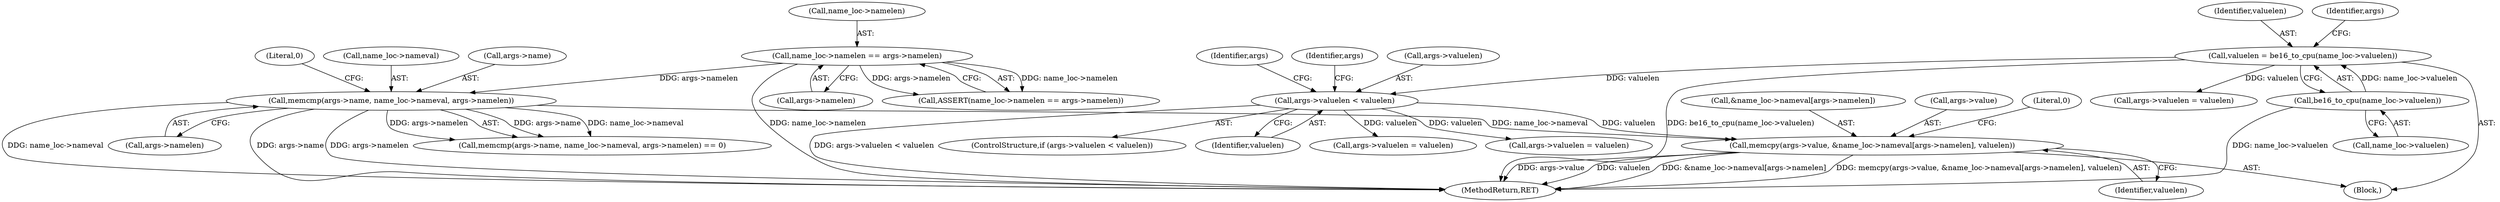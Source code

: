 digraph "0_linux_8275cdd0e7ac550dcce2b3ef6d2fb3b808c1ae59_5@API" {
"1000224" [label="(Call,memcpy(args->value, &name_loc->nameval[args->namelen], valuelen))"];
"1000173" [label="(Call,memcmp(args->name, name_loc->nameval, args->namelen))"];
"1000164" [label="(Call,name_loc->namelen == args->namelen)"];
"1000205" [label="(Call,args->valuelen < valuelen)"];
"1000184" [label="(Call,valuelen = be16_to_cpu(name_loc->valuelen))"];
"1000186" [label="(Call,be16_to_cpu(name_loc->valuelen))"];
"1000209" [label="(Identifier,valuelen)"];
"1000224" [label="(Call,memcpy(args->value, &name_loc->nameval[args->namelen], valuelen))"];
"1000173" [label="(Call,memcmp(args->name, name_loc->nameval, args->namelen))"];
"1000204" [label="(ControlStructure,if (args->valuelen < valuelen))"];
"1000177" [label="(Call,name_loc->nameval)"];
"1000168" [label="(Call,args->namelen)"];
"1000186" [label="(Call,be16_to_cpu(name_loc->valuelen))"];
"1000184" [label="(Call,valuelen = be16_to_cpu(name_loc->valuelen))"];
"1000155" [label="(Block,)"];
"1000164" [label="(Call,name_loc->namelen == args->namelen)"];
"1000174" [label="(Call,args->name)"];
"1000219" [label="(Call,args->valuelen = valuelen)"];
"1000187" [label="(Call,name_loc->valuelen)"];
"1000211" [label="(Call,args->valuelen = valuelen)"];
"1000327" [label="(Literal,0)"];
"1000183" [label="(Literal,0)"];
"1000197" [label="(Call,args->valuelen = valuelen)"];
"1000205" [label="(Call,args->valuelen < valuelen)"];
"1000236" [label="(Identifier,valuelen)"];
"1000328" [label="(MethodReturn,RET)"];
"1000213" [label="(Identifier,args)"];
"1000221" [label="(Identifier,args)"];
"1000206" [label="(Call,args->valuelen)"];
"1000180" [label="(Call,args->namelen)"];
"1000163" [label="(Call,ASSERT(name_loc->namelen == args->namelen))"];
"1000228" [label="(Call,&name_loc->nameval[args->namelen])"];
"1000225" [label="(Call,args->value)"];
"1000172" [label="(Call,memcmp(args->name, name_loc->nameval, args->namelen) == 0)"];
"1000193" [label="(Identifier,args)"];
"1000185" [label="(Identifier,valuelen)"];
"1000165" [label="(Call,name_loc->namelen)"];
"1000224" -> "1000155"  [label="AST: "];
"1000224" -> "1000236"  [label="CFG: "];
"1000225" -> "1000224"  [label="AST: "];
"1000228" -> "1000224"  [label="AST: "];
"1000236" -> "1000224"  [label="AST: "];
"1000327" -> "1000224"  [label="CFG: "];
"1000224" -> "1000328"  [label="DDG: args->value"];
"1000224" -> "1000328"  [label="DDG: valuelen"];
"1000224" -> "1000328"  [label="DDG: &name_loc->nameval[args->namelen]"];
"1000224" -> "1000328"  [label="DDG: memcpy(args->value, &name_loc->nameval[args->namelen], valuelen)"];
"1000173" -> "1000224"  [label="DDG: name_loc->nameval"];
"1000205" -> "1000224"  [label="DDG: valuelen"];
"1000173" -> "1000172"  [label="AST: "];
"1000173" -> "1000180"  [label="CFG: "];
"1000174" -> "1000173"  [label="AST: "];
"1000177" -> "1000173"  [label="AST: "];
"1000180" -> "1000173"  [label="AST: "];
"1000183" -> "1000173"  [label="CFG: "];
"1000173" -> "1000328"  [label="DDG: args->namelen"];
"1000173" -> "1000328"  [label="DDG: name_loc->nameval"];
"1000173" -> "1000328"  [label="DDG: args->name"];
"1000173" -> "1000172"  [label="DDG: args->name"];
"1000173" -> "1000172"  [label="DDG: name_loc->nameval"];
"1000173" -> "1000172"  [label="DDG: args->namelen"];
"1000164" -> "1000173"  [label="DDG: args->namelen"];
"1000164" -> "1000163"  [label="AST: "];
"1000164" -> "1000168"  [label="CFG: "];
"1000165" -> "1000164"  [label="AST: "];
"1000168" -> "1000164"  [label="AST: "];
"1000163" -> "1000164"  [label="CFG: "];
"1000164" -> "1000328"  [label="DDG: name_loc->namelen"];
"1000164" -> "1000163"  [label="DDG: name_loc->namelen"];
"1000164" -> "1000163"  [label="DDG: args->namelen"];
"1000205" -> "1000204"  [label="AST: "];
"1000205" -> "1000209"  [label="CFG: "];
"1000206" -> "1000205"  [label="AST: "];
"1000209" -> "1000205"  [label="AST: "];
"1000213" -> "1000205"  [label="CFG: "];
"1000221" -> "1000205"  [label="CFG: "];
"1000205" -> "1000328"  [label="DDG: args->valuelen < valuelen"];
"1000184" -> "1000205"  [label="DDG: valuelen"];
"1000205" -> "1000211"  [label="DDG: valuelen"];
"1000205" -> "1000219"  [label="DDG: valuelen"];
"1000184" -> "1000155"  [label="AST: "];
"1000184" -> "1000186"  [label="CFG: "];
"1000185" -> "1000184"  [label="AST: "];
"1000186" -> "1000184"  [label="AST: "];
"1000193" -> "1000184"  [label="CFG: "];
"1000184" -> "1000328"  [label="DDG: be16_to_cpu(name_loc->valuelen)"];
"1000186" -> "1000184"  [label="DDG: name_loc->valuelen"];
"1000184" -> "1000197"  [label="DDG: valuelen"];
"1000186" -> "1000187"  [label="CFG: "];
"1000187" -> "1000186"  [label="AST: "];
"1000186" -> "1000328"  [label="DDG: name_loc->valuelen"];
}
